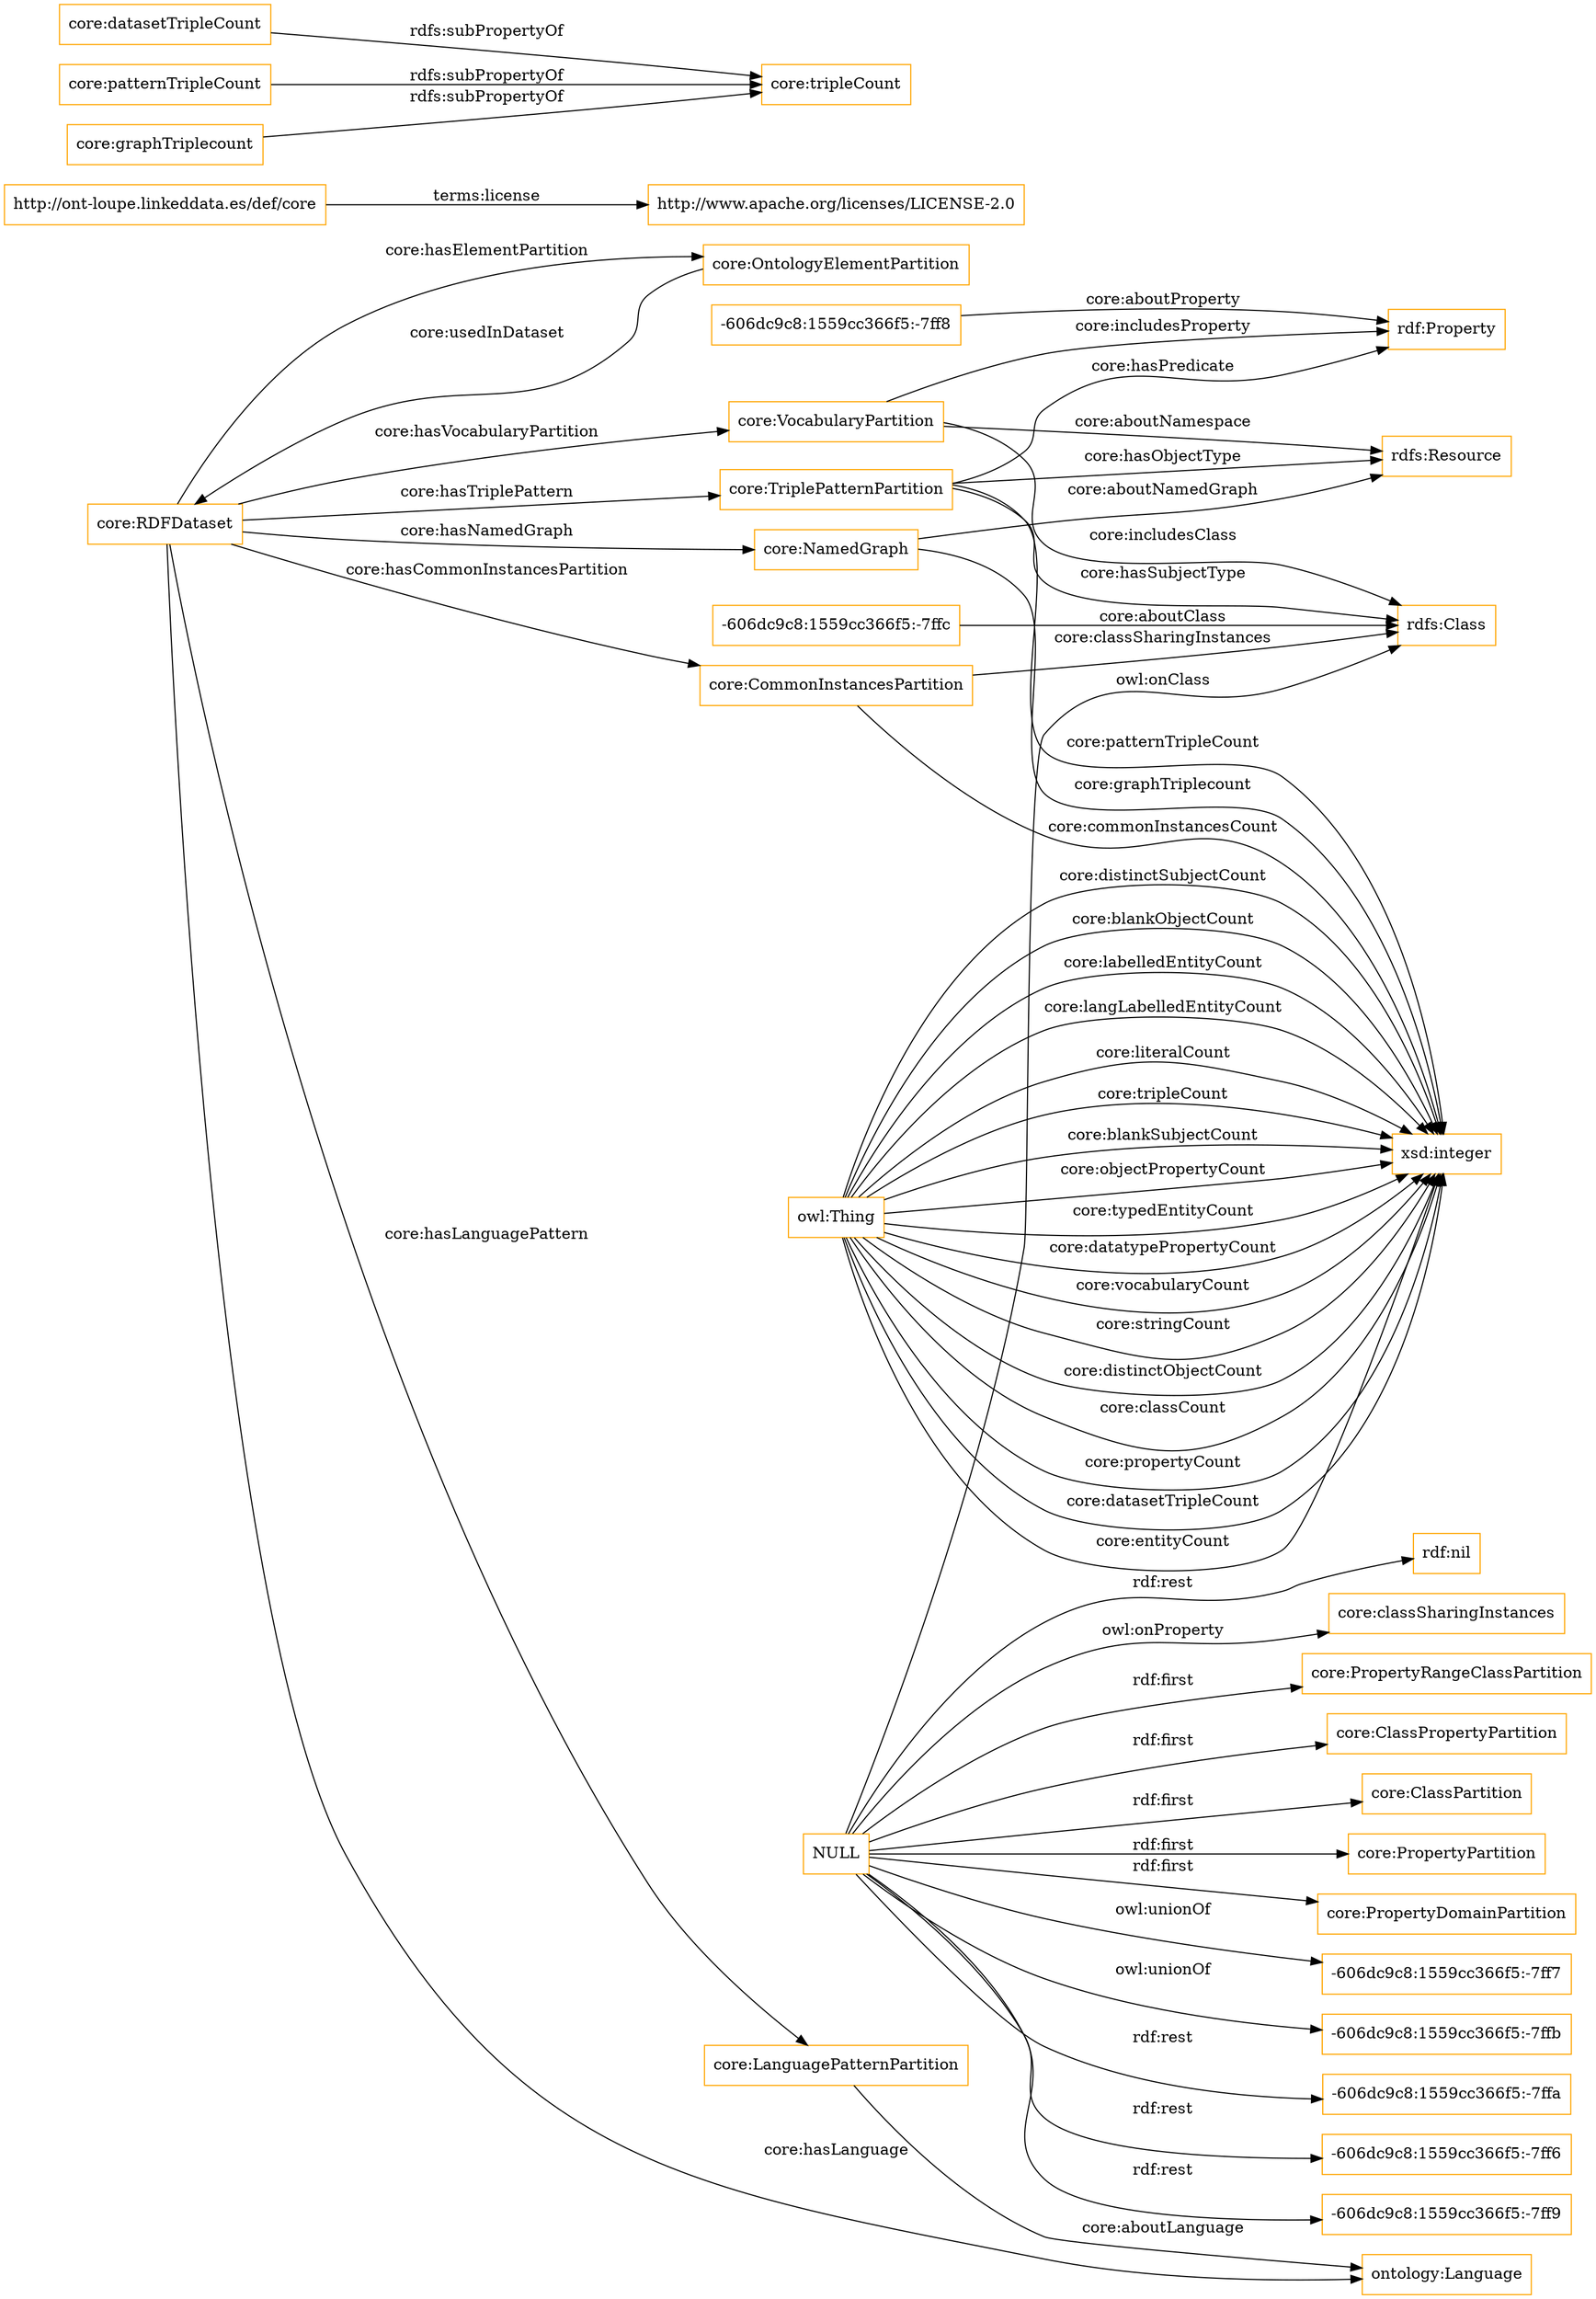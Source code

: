 digraph ar2dtool_diagram { 
rankdir=LR;
size="1501"
node [shape = rectangle, color="orange"]; "core:RDFDataset" "core:PropertyRangeClassPartition" "core:OntologyElementPartition" "core:ClassPropertyPartition" "rdfs:Resource" "core:ClassPartition" "core:CommonInstancesPartition" "core:NamedGraph" "rdfs:Class" "core:LanguagePatternPartition" "rdf:Property" "core:PropertyPartition" "-606dc9c8:1559cc366f5:-7ffc" "core:TriplePatternPartition" "ontology:Language" "-606dc9c8:1559cc366f5:-7ff8" "core:VocabularyPartition" "core:PropertyDomainPartition" ; /*classes style*/
	"http://ont-loupe.linkeddata.es/def/core" -> "http://www.apache.org/licenses/LICENSE-2.0" [ label = "terms:license" ];
	"core:datasetTripleCount" -> "core:tripleCount" [ label = "rdfs:subPropertyOf" ];
	"core:patternTripleCount" -> "core:tripleCount" [ label = "rdfs:subPropertyOf" ];
	"NULL" -> "core:PropertyPartition" [ label = "rdf:first" ];
	"NULL" -> "-606dc9c8:1559cc366f5:-7ff7" [ label = "owl:unionOf" ];
	"NULL" -> "core:PropertyDomainPartition" [ label = "rdf:first" ];
	"NULL" -> "core:PropertyRangeClassPartition" [ label = "rdf:first" ];
	"NULL" -> "-606dc9c8:1559cc366f5:-7ffb" [ label = "owl:unionOf" ];
	"NULL" -> "-606dc9c8:1559cc366f5:-7ffa" [ label = "rdf:rest" ];
	"NULL" -> "core:ClassPartition" [ label = "rdf:first" ];
	"NULL" -> "-606dc9c8:1559cc366f5:-7ff6" [ label = "rdf:rest" ];
	"NULL" -> "-606dc9c8:1559cc366f5:-7ff9" [ label = "rdf:rest" ];
	"NULL" -> "rdf:nil" [ label = "rdf:rest" ];
	"NULL" -> "rdfs:Class" [ label = "owl:onClass" ];
	"NULL" -> "core:ClassPropertyPartition" [ label = "rdf:first" ];
	"NULL" -> "core:classSharingInstances" [ label = "owl:onProperty" ];
	"core:graphTriplecount" -> "core:tripleCount" [ label = "rdfs:subPropertyOf" ];
	"core:VocabularyPartition" -> "rdf:Property" [ label = "core:includesProperty" ];
	"owl:Thing" -> "xsd:integer" [ label = "core:tripleCount" ];
	"owl:Thing" -> "xsd:integer" [ label = "core:blankSubjectCount" ];
	"owl:Thing" -> "xsd:integer" [ label = "core:objectPropertyCount" ];
	"core:CommonInstancesPartition" -> "xsd:integer" [ label = "core:commonInstancesCount" ];
	"core:NamedGraph" -> "xsd:integer" [ label = "core:graphTriplecount" ];
	"core:RDFDataset" -> "core:TriplePatternPartition" [ label = "core:hasTriplePattern" ];
	"owl:Thing" -> "xsd:integer" [ label = "core:typedEntityCount" ];
	"core:RDFDataset" -> "core:VocabularyPartition" [ label = "core:hasVocabularyPartition" ];
	"core:NamedGraph" -> "rdfs:Resource" [ label = "core:aboutNamedGraph" ];
	"core:LanguagePatternPartition" -> "ontology:Language" [ label = "core:aboutLanguage" ];
	"owl:Thing" -> "xsd:integer" [ label = "core:datatypePropertyCount" ];
	"core:VocabularyPartition" -> "rdfs:Resource" [ label = "core:aboutNamespace" ];
	"owl:Thing" -> "xsd:integer" [ label = "core:vocabularyCount" ];
	"core:RDFDataset" -> "ontology:Language" [ label = "core:hasLanguage" ];
	"core:RDFDataset" -> "core:LanguagePatternPartition" [ label = "core:hasLanguagePattern" ];
	"-606dc9c8:1559cc366f5:-7ff8" -> "rdf:Property" [ label = "core:aboutProperty" ];
	"owl:Thing" -> "xsd:integer" [ label = "core:stringCount" ];
	"-606dc9c8:1559cc366f5:-7ffc" -> "rdfs:Class" [ label = "core:aboutClass" ];
	"owl:Thing" -> "xsd:integer" [ label = "core:distinctObjectCount" ];
	"core:TriplePatternPartition" -> "rdfs:Resource" [ label = "core:hasObjectType" ];
	"owl:Thing" -> "xsd:integer" [ label = "core:classCount" ];
	"core:TriplePatternPartition" -> "xsd:integer" [ label = "core:patternTripleCount" ];
	"core:VocabularyPartition" -> "rdfs:Class" [ label = "core:includesClass" ];
	"owl:Thing" -> "xsd:integer" [ label = "core:propertyCount" ];
	"core:CommonInstancesPartition" -> "rdfs:Class" [ label = "core:classSharingInstances" ];
	"owl:Thing" -> "xsd:integer" [ label = "core:datasetTripleCount" ];
	"owl:Thing" -> "xsd:integer" [ label = "core:entityCount" ];
	"core:OntologyElementPartition" -> "core:RDFDataset" [ label = "core:usedInDataset" ];
	"core:TriplePatternPartition" -> "rdf:Property" [ label = "core:hasPredicate" ];
	"core:RDFDataset" -> "core:CommonInstancesPartition" [ label = "core:hasCommonInstancesPartition" ];
	"owl:Thing" -> "xsd:integer" [ label = "core:distinctSubjectCount" ];
	"core:RDFDataset" -> "core:OntologyElementPartition" [ label = "core:hasElementPartition" ];
	"owl:Thing" -> "xsd:integer" [ label = "core:blankObjectCount" ];
	"core:TriplePatternPartition" -> "rdfs:Class" [ label = "core:hasSubjectType" ];
	"core:RDFDataset" -> "core:NamedGraph" [ label = "core:hasNamedGraph" ];
	"owl:Thing" -> "xsd:integer" [ label = "core:labelledEntityCount" ];
	"owl:Thing" -> "xsd:integer" [ label = "core:langLabelledEntityCount" ];
	"owl:Thing" -> "xsd:integer" [ label = "core:literalCount" ];

}
